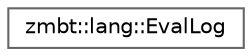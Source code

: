 digraph "Graphical Class Hierarchy"
{
 // LATEX_PDF_SIZE
  bgcolor="transparent";
  edge [fontname=Helvetica,fontsize=10,labelfontname=Helvetica,labelfontsize=10];
  node [fontname=Helvetica,fontsize=10,shape=box,height=0.2,width=0.4];
  rankdir="LR";
  Node0 [id="Node000000",label="zmbt::lang::EvalLog",height=0.2,width=0.4,color="grey40", fillcolor="white", style="filled",URL="$structzmbt_1_1lang_1_1EvalLog.html",tooltip="Expression evaluation log."];
}
